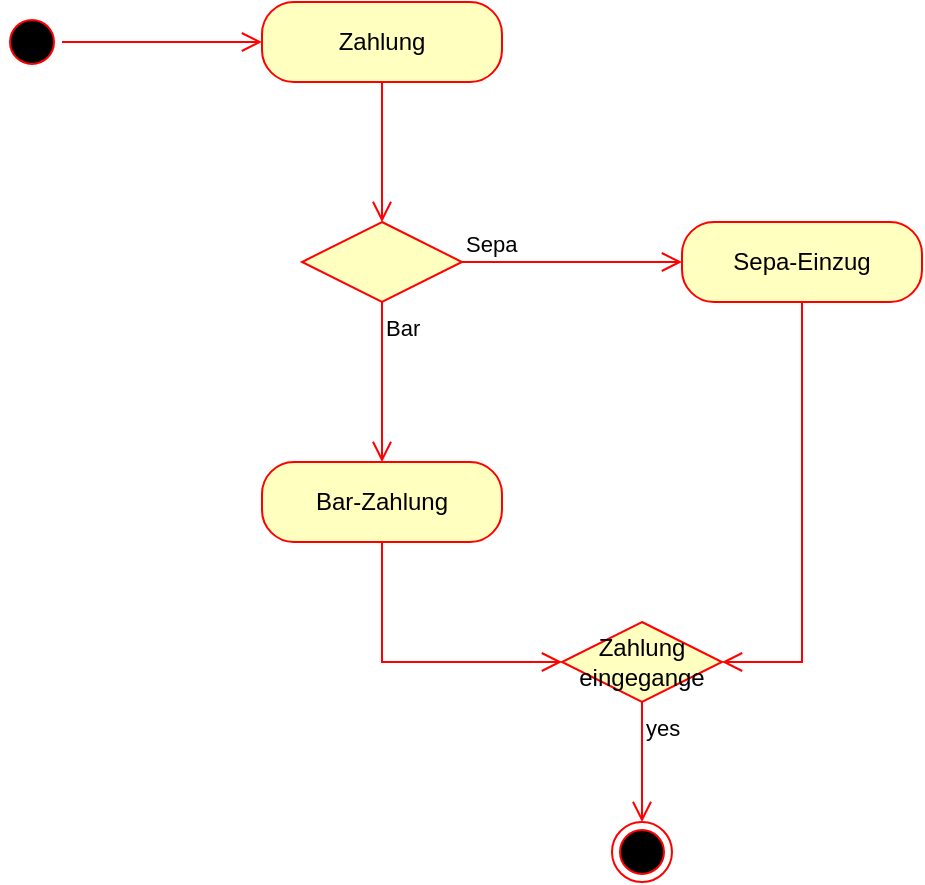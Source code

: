 <mxfile version="20.8.4" type="device"><diagram id="zU66eQSezr3netgRFAlK" name="Page-1"><mxGraphModel dx="1050" dy="541" grid="1" gridSize="10" guides="1" tooltips="1" connect="1" arrows="1" fold="1" page="1" pageScale="1" pageWidth="827" pageHeight="1169" math="0" shadow="0"><root><mxCell id="0"/><mxCell id="1" parent="0"/><mxCell id="6jKlV2wiTvgzoujW0sVJ-43" value="" style="ellipse;html=1;shape=startState;fillColor=#000000;strokeColor=#ff0000;" vertex="1" parent="1"><mxGeometry x="80" y="285" width="30" height="30" as="geometry"/></mxCell><mxCell id="6jKlV2wiTvgzoujW0sVJ-44" value="" style="edgeStyle=orthogonalEdgeStyle;html=1;verticalAlign=bottom;endArrow=open;endSize=8;strokeColor=#ff0000;rounded=0;entryX=0;entryY=0.5;entryDx=0;entryDy=0;" edge="1" source="6jKlV2wiTvgzoujW0sVJ-43" parent="1" target="6jKlV2wiTvgzoujW0sVJ-45"><mxGeometry relative="1" as="geometry"><mxPoint x="95" y="370" as="targetPoint"/></mxGeometry></mxCell><mxCell id="6jKlV2wiTvgzoujW0sVJ-45" value="Zahlung" style="rounded=1;whiteSpace=wrap;html=1;arcSize=40;fontColor=#000000;fillColor=#ffffc0;strokeColor=#ff0000;" vertex="1" parent="1"><mxGeometry x="210" y="280" width="120" height="40" as="geometry"/></mxCell><mxCell id="6jKlV2wiTvgzoujW0sVJ-46" value="" style="edgeStyle=orthogonalEdgeStyle;html=1;verticalAlign=bottom;endArrow=open;endSize=8;strokeColor=#ff0000;rounded=0;entryX=0.5;entryY=0;entryDx=0;entryDy=0;" edge="1" source="6jKlV2wiTvgzoujW0sVJ-45" parent="1" target="6jKlV2wiTvgzoujW0sVJ-47"><mxGeometry relative="1" as="geometry"><mxPoint x="270" y="380" as="targetPoint"/></mxGeometry></mxCell><mxCell id="6jKlV2wiTvgzoujW0sVJ-47" value="" style="rhombus;whiteSpace=wrap;html=1;fillColor=#ffffc0;strokeColor=#ff0000;" vertex="1" parent="1"><mxGeometry x="230" y="390" width="80" height="40" as="geometry"/></mxCell><mxCell id="6jKlV2wiTvgzoujW0sVJ-48" value="Sepa" style="edgeStyle=orthogonalEdgeStyle;html=1;align=left;verticalAlign=bottom;endArrow=open;endSize=8;strokeColor=#ff0000;rounded=0;entryX=0;entryY=0.5;entryDx=0;entryDy=0;" edge="1" source="6jKlV2wiTvgzoujW0sVJ-47" parent="1" target="6jKlV2wiTvgzoujW0sVJ-50"><mxGeometry x="-1" relative="1" as="geometry"><mxPoint x="410" y="410" as="targetPoint"/></mxGeometry></mxCell><mxCell id="6jKlV2wiTvgzoujW0sVJ-49" value="Bar" style="edgeStyle=orthogonalEdgeStyle;html=1;align=left;verticalAlign=top;endArrow=open;endSize=8;strokeColor=#ff0000;rounded=0;entryX=0.5;entryY=0;entryDx=0;entryDy=0;" edge="1" source="6jKlV2wiTvgzoujW0sVJ-47" parent="1" target="6jKlV2wiTvgzoujW0sVJ-52"><mxGeometry x="-1" relative="1" as="geometry"><mxPoint x="270" y="490" as="targetPoint"/></mxGeometry></mxCell><mxCell id="6jKlV2wiTvgzoujW0sVJ-50" value="Sepa-Einzug" style="rounded=1;whiteSpace=wrap;html=1;arcSize=40;fontColor=#000000;fillColor=#ffffc0;strokeColor=#ff0000;" vertex="1" parent="1"><mxGeometry x="420" y="390" width="120" height="40" as="geometry"/></mxCell><mxCell id="6jKlV2wiTvgzoujW0sVJ-51" value="" style="edgeStyle=orthogonalEdgeStyle;html=1;verticalAlign=bottom;endArrow=open;endSize=8;strokeColor=#ff0000;rounded=0;entryX=1;entryY=0.5;entryDx=0;entryDy=0;" edge="1" source="6jKlV2wiTvgzoujW0sVJ-50" parent="1" target="6jKlV2wiTvgzoujW0sVJ-59"><mxGeometry relative="1" as="geometry"><mxPoint x="480" y="490" as="targetPoint"/></mxGeometry></mxCell><mxCell id="6jKlV2wiTvgzoujW0sVJ-52" value="Bar-Zahlung" style="rounded=1;whiteSpace=wrap;html=1;arcSize=40;fontColor=#000000;fillColor=#ffffc0;strokeColor=#ff0000;" vertex="1" parent="1"><mxGeometry x="210" y="510" width="120" height="40" as="geometry"/></mxCell><mxCell id="6jKlV2wiTvgzoujW0sVJ-53" value="" style="edgeStyle=orthogonalEdgeStyle;html=1;verticalAlign=bottom;endArrow=open;endSize=8;strokeColor=#ff0000;rounded=0;entryX=0;entryY=0.5;entryDx=0;entryDy=0;" edge="1" source="6jKlV2wiTvgzoujW0sVJ-52" parent="1" target="6jKlV2wiTvgzoujW0sVJ-59"><mxGeometry relative="1" as="geometry"><mxPoint x="270" y="610" as="targetPoint"/><Array as="points"><mxPoint x="270" y="610"/></Array></mxGeometry></mxCell><mxCell id="6jKlV2wiTvgzoujW0sVJ-59" value="Zahlung eingegange" style="rhombus;whiteSpace=wrap;html=1;fillColor=#ffffc0;strokeColor=#ff0000;" vertex="1" parent="1"><mxGeometry x="360" y="590" width="80" height="40" as="geometry"/></mxCell><mxCell id="6jKlV2wiTvgzoujW0sVJ-61" value="yes" style="edgeStyle=orthogonalEdgeStyle;html=1;align=left;verticalAlign=top;endArrow=open;endSize=8;strokeColor=#ff0000;rounded=0;entryX=0.5;entryY=0;entryDx=0;entryDy=0;" edge="1" source="6jKlV2wiTvgzoujW0sVJ-59" parent="1" target="6jKlV2wiTvgzoujW0sVJ-62"><mxGeometry x="-1" relative="1" as="geometry"><mxPoint x="400" y="690" as="targetPoint"/></mxGeometry></mxCell><mxCell id="6jKlV2wiTvgzoujW0sVJ-62" value="" style="ellipse;html=1;shape=endState;fillColor=#000000;strokeColor=#ff0000;" vertex="1" parent="1"><mxGeometry x="385" y="690" width="30" height="30" as="geometry"/></mxCell></root></mxGraphModel></diagram></mxfile>